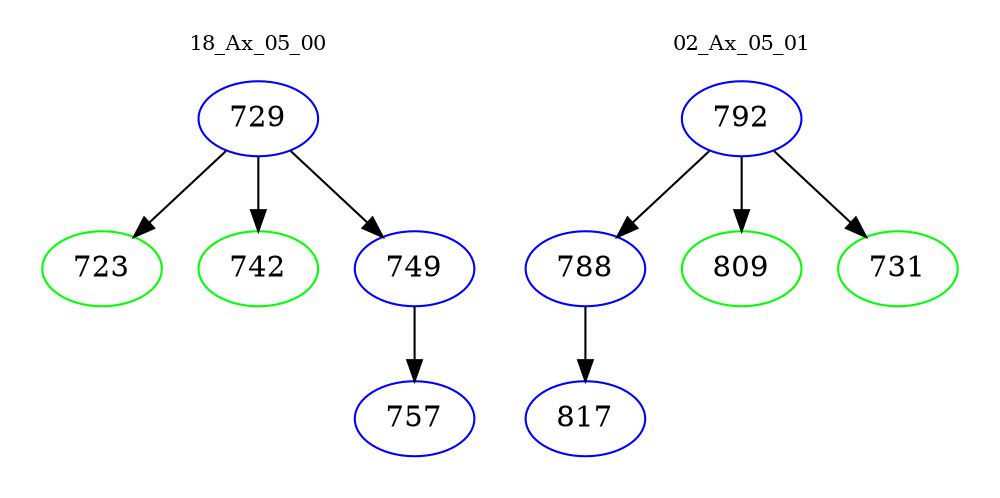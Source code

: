 digraph{
subgraph cluster_0 {
color = white
label = "18_Ax_05_00";
fontsize=10;
T0_729 [label="729", color="blue"]
T0_729 -> T0_723 [color="black"]
T0_723 [label="723", color="green"]
T0_729 -> T0_742 [color="black"]
T0_742 [label="742", color="green"]
T0_729 -> T0_749 [color="black"]
T0_749 [label="749", color="blue"]
T0_749 -> T0_757 [color="black"]
T0_757 [label="757", color="blue"]
}
subgraph cluster_1 {
color = white
label = "02_Ax_05_01";
fontsize=10;
T1_792 [label="792", color="blue"]
T1_792 -> T1_788 [color="black"]
T1_788 [label="788", color="blue"]
T1_788 -> T1_817 [color="black"]
T1_817 [label="817", color="blue"]
T1_792 -> T1_809 [color="black"]
T1_809 [label="809", color="green"]
T1_792 -> T1_731 [color="black"]
T1_731 [label="731", color="green"]
}
}
